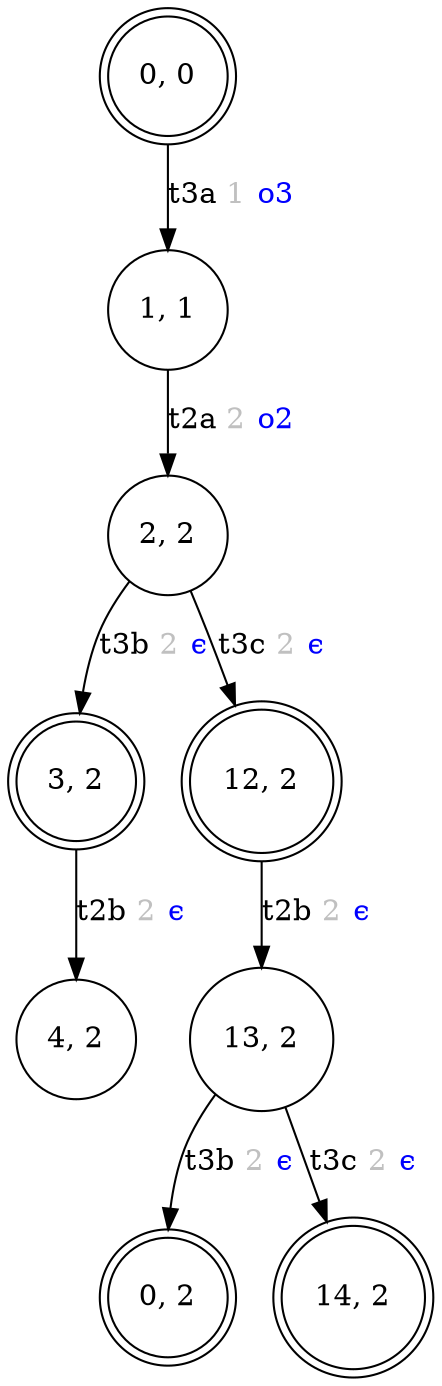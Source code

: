 digraph observable_spaceC1C2_id_o3 {
	"0, 0" -> "1, 1" [label=<t3a <FONT COLOR="grey">1</FONT> <FONT COLOR="blue">o3</FONT>>]
	"1, 1" -> "2, 2" [label=<t2a <FONT COLOR="grey">2</FONT> <FONT COLOR="blue">o2</FONT>>]
	"2, 2" -> "3, 2" [label=<t3b <FONT COLOR="grey">2</FONT> <FONT COLOR="blue">ϵ</FONT>>]
	"3, 2" -> "4, 2" [label=<t2b <FONT COLOR="grey">2</FONT> <FONT COLOR="blue">ϵ</FONT>>]
	"2, 2" -> "12, 2" [label=<t3c <FONT COLOR="grey">2</FONT> <FONT COLOR="blue">ϵ</FONT>>]
	"12, 2" -> "13, 2" [label=<t2b <FONT COLOR="grey">2</FONT> <FONT COLOR="blue">ϵ</FONT>>]
	"13, 2" -> "0, 2" [label=<t3b <FONT COLOR="grey">2</FONT> <FONT COLOR="blue">ϵ</FONT>>]
	"13, 2" -> "14, 2" [label=<t3c <FONT COLOR="grey">2</FONT> <FONT COLOR="blue">ϵ</FONT>>]
	"0, 0" [shape=doublecircle]
	"1, 1" [shape=circle]
	"2, 2" [shape=circle]
	"3, 2" [shape=doublecircle]
	"4, 2" [shape=circle]
	"12, 2" [shape=doublecircle]
	"13, 2" [shape=circle]
	"0, 2" [shape=doublecircle]
	"14, 2" [shape=doublecircle]
}
